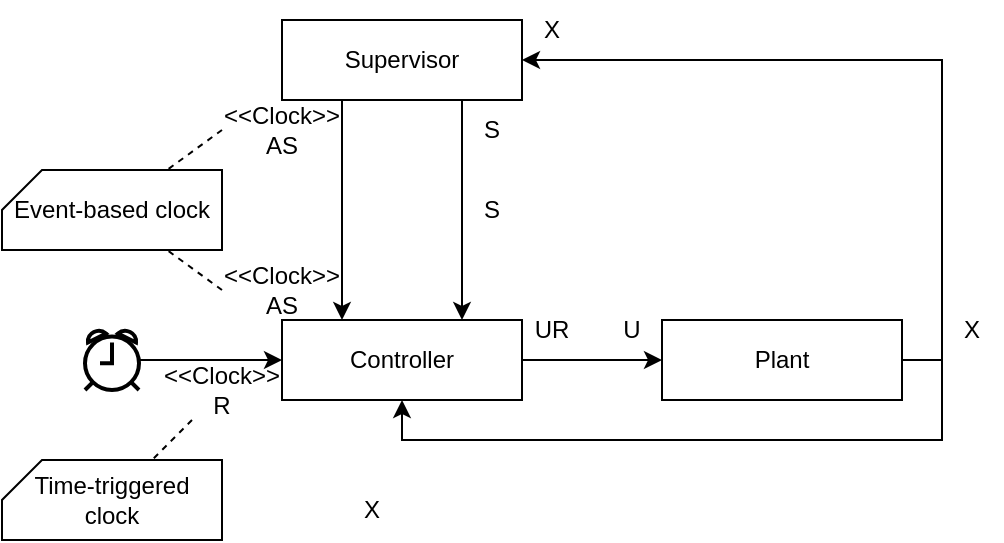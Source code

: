 <mxfile compressed="false" version="17.2.4" type="device">
  <diagram id="1IEk_Nb3fTFsxIXIZDjR" name="Page-1">
    <mxGraphModel dx="1178" dy="706" grid="1" gridSize="10" guides="1" tooltips="1" connect="1" arrows="1" fold="1" page="1" pageScale="1" pageWidth="1920" pageHeight="1200" math="1" shadow="0">
      <root>
        <mxCell id="0" />
        <mxCell id="1" parent="0" />
        <mxCell id="lqAmyWr9Wl_QzSs0lCl--5" style="edgeStyle=orthogonalEdgeStyle;rounded=0;orthogonalLoop=1;jettySize=auto;html=1;exitX=0.25;exitY=1;exitDx=0;exitDy=0;entryX=0.25;entryY=0;entryDx=0;entryDy=0;" edge="1" parent="1" source="lqAmyWr9Wl_QzSs0lCl--1" target="lqAmyWr9Wl_QzSs0lCl--3">
          <mxGeometry relative="1" as="geometry" />
        </mxCell>
        <mxCell id="lqAmyWr9Wl_QzSs0lCl--8" style="edgeStyle=orthogonalEdgeStyle;rounded=0;orthogonalLoop=1;jettySize=auto;html=1;exitX=0.75;exitY=1;exitDx=0;exitDy=0;entryX=0.75;entryY=0;entryDx=0;entryDy=0;" edge="1" parent="1" source="lqAmyWr9Wl_QzSs0lCl--1" target="lqAmyWr9Wl_QzSs0lCl--3">
          <mxGeometry relative="1" as="geometry" />
        </mxCell>
        <mxCell id="lqAmyWr9Wl_QzSs0lCl--1" value="Supervisor" style="rounded=0;whiteSpace=wrap;html=1;" vertex="1" parent="1">
          <mxGeometry x="640" y="440" width="120" height="40" as="geometry" />
        </mxCell>
        <mxCell id="lqAmyWr9Wl_QzSs0lCl--13" style="edgeStyle=orthogonalEdgeStyle;rounded=0;orthogonalLoop=1;jettySize=auto;html=1;exitX=1;exitY=0.5;exitDx=0;exitDy=0;entryX=0;entryY=0.5;entryDx=0;entryDy=0;" edge="1" parent="1" source="lqAmyWr9Wl_QzSs0lCl--3" target="lqAmyWr9Wl_QzSs0lCl--4">
          <mxGeometry relative="1" as="geometry" />
        </mxCell>
        <mxCell id="lqAmyWr9Wl_QzSs0lCl--3" value="Controller" style="rounded=0;whiteSpace=wrap;html=1;" vertex="1" parent="1">
          <mxGeometry x="640" y="590" width="120" height="40" as="geometry" />
        </mxCell>
        <mxCell id="lqAmyWr9Wl_QzSs0lCl--4" value="Plant" style="rounded=0;whiteSpace=wrap;html=1;" vertex="1" parent="1">
          <mxGeometry x="830" y="590" width="120" height="40" as="geometry" />
        </mxCell>
        <mxCell id="lqAmyWr9Wl_QzSs0lCl--6" value="&amp;lt;&amp;lt;Clock&amp;gt;&amp;gt; AS" style="text;html=1;strokeColor=none;fillColor=none;align=center;verticalAlign=middle;whiteSpace=wrap;rounded=0;" vertex="1" parent="1">
          <mxGeometry x="610" y="480" width="60" height="30" as="geometry" />
        </mxCell>
        <mxCell id="lqAmyWr9Wl_QzSs0lCl--7" value="&amp;lt;&amp;lt;Clock&amp;gt;&amp;gt; AS" style="text;html=1;strokeColor=none;fillColor=none;align=center;verticalAlign=middle;whiteSpace=wrap;rounded=0;" vertex="1" parent="1">
          <mxGeometry x="610" y="560" width="60" height="30" as="geometry" />
        </mxCell>
        <mxCell id="lqAmyWr9Wl_QzSs0lCl--9" value="S" style="text;html=1;strokeColor=none;fillColor=none;align=center;verticalAlign=middle;whiteSpace=wrap;rounded=0;" vertex="1" parent="1">
          <mxGeometry x="730" y="480" width="30" height="30" as="geometry" />
        </mxCell>
        <mxCell id="lqAmyWr9Wl_QzSs0lCl--10" value="S" style="text;html=1;strokeColor=none;fillColor=none;align=center;verticalAlign=middle;whiteSpace=wrap;rounded=0;" vertex="1" parent="1">
          <mxGeometry x="730" y="520" width="30" height="30" as="geometry" />
        </mxCell>
        <mxCell id="lqAmyWr9Wl_QzSs0lCl--11" value="&amp;lt;&amp;lt;Clock&amp;gt;&amp;gt; R" style="text;html=1;strokeColor=none;fillColor=none;align=center;verticalAlign=middle;whiteSpace=wrap;rounded=0;" vertex="1" parent="1">
          <mxGeometry x="580" y="610" width="60" height="30" as="geometry" />
        </mxCell>
        <mxCell id="lqAmyWr9Wl_QzSs0lCl--12" style="edgeStyle=orthogonalEdgeStyle;rounded=0;orthogonalLoop=1;jettySize=auto;html=1;entryX=0;entryY=0.5;entryDx=0;entryDy=0;" edge="1" parent="1" source="lqAmyWr9Wl_QzSs0lCl--28" target="lqAmyWr9Wl_QzSs0lCl--3">
          <mxGeometry relative="1" as="geometry">
            <mxPoint x="580" y="610" as="sourcePoint" />
            <mxPoint x="680" y="560" as="targetPoint" />
          </mxGeometry>
        </mxCell>
        <mxCell id="lqAmyWr9Wl_QzSs0lCl--14" value="UR" style="text;html=1;strokeColor=none;fillColor=none;align=center;verticalAlign=middle;whiteSpace=wrap;rounded=0;" vertex="1" parent="1">
          <mxGeometry x="760" y="580" width="30" height="30" as="geometry" />
        </mxCell>
        <mxCell id="lqAmyWr9Wl_QzSs0lCl--15" value="U" style="text;html=1;strokeColor=none;fillColor=none;align=center;verticalAlign=middle;whiteSpace=wrap;rounded=0;" vertex="1" parent="1">
          <mxGeometry x="800" y="580" width="30" height="30" as="geometry" />
        </mxCell>
        <mxCell id="lqAmyWr9Wl_QzSs0lCl--16" style="edgeStyle=orthogonalEdgeStyle;rounded=0;orthogonalLoop=1;jettySize=auto;html=1;exitX=1;exitY=0.5;exitDx=0;exitDy=0;entryX=1;entryY=0.5;entryDx=0;entryDy=0;" edge="1" parent="1" source="lqAmyWr9Wl_QzSs0lCl--4" target="lqAmyWr9Wl_QzSs0lCl--1">
          <mxGeometry relative="1" as="geometry">
            <mxPoint x="770" y="620" as="sourcePoint" />
            <mxPoint x="930" y="620" as="targetPoint" />
          </mxGeometry>
        </mxCell>
        <mxCell id="lqAmyWr9Wl_QzSs0lCl--17" value="X" style="text;html=1;strokeColor=none;fillColor=none;align=center;verticalAlign=middle;whiteSpace=wrap;rounded=0;" vertex="1" parent="1">
          <mxGeometry x="970" y="580" width="30" height="30" as="geometry" />
        </mxCell>
        <mxCell id="lqAmyWr9Wl_QzSs0lCl--18" style="edgeStyle=orthogonalEdgeStyle;rounded=0;orthogonalLoop=1;jettySize=auto;html=1;exitX=1;exitY=0.5;exitDx=0;exitDy=0;entryX=0.5;entryY=1;entryDx=0;entryDy=0;" edge="1" parent="1" source="lqAmyWr9Wl_QzSs0lCl--4" target="lqAmyWr9Wl_QzSs0lCl--3">
          <mxGeometry relative="1" as="geometry">
            <mxPoint x="770" y="620" as="sourcePoint" />
            <mxPoint x="930" y="620" as="targetPoint" />
          </mxGeometry>
        </mxCell>
        <mxCell id="lqAmyWr9Wl_QzSs0lCl--19" value="X" style="text;html=1;strokeColor=none;fillColor=none;align=center;verticalAlign=middle;whiteSpace=wrap;rounded=0;" vertex="1" parent="1">
          <mxGeometry x="760" y="430" width="30" height="30" as="geometry" />
        </mxCell>
        <mxCell id="lqAmyWr9Wl_QzSs0lCl--20" value="X" style="text;html=1;strokeColor=none;fillColor=none;align=center;verticalAlign=middle;whiteSpace=wrap;rounded=0;" vertex="1" parent="1">
          <mxGeometry x="670" y="670" width="30" height="30" as="geometry" />
        </mxCell>
        <mxCell id="lqAmyWr9Wl_QzSs0lCl--21" value="Event-based clock" style="shape=card;whiteSpace=wrap;html=1;size=20;" vertex="1" parent="1">
          <mxGeometry x="500" y="515" width="110" height="40" as="geometry" />
        </mxCell>
        <mxCell id="lqAmyWr9Wl_QzSs0lCl--22" value="" style="endArrow=none;dashed=1;html=1;rounded=0;exitX=0;exitY=0.5;exitDx=0;exitDy=0;" edge="1" parent="1" source="lqAmyWr9Wl_QzSs0lCl--6" target="lqAmyWr9Wl_QzSs0lCl--21">
          <mxGeometry width="50" height="50" relative="1" as="geometry">
            <mxPoint x="900" y="570" as="sourcePoint" />
            <mxPoint x="950" y="520" as="targetPoint" />
          </mxGeometry>
        </mxCell>
        <mxCell id="lqAmyWr9Wl_QzSs0lCl--23" value="" style="endArrow=none;dashed=1;html=1;rounded=0;exitX=0;exitY=0.5;exitDx=0;exitDy=0;" edge="1" parent="1" source="lqAmyWr9Wl_QzSs0lCl--7" target="lqAmyWr9Wl_QzSs0lCl--21">
          <mxGeometry width="50" height="50" relative="1" as="geometry">
            <mxPoint x="900" y="570" as="sourcePoint" />
            <mxPoint x="950" y="520" as="targetPoint" />
          </mxGeometry>
        </mxCell>
        <mxCell id="lqAmyWr9Wl_QzSs0lCl--24" value="Time-triggered clock" style="shape=card;whiteSpace=wrap;html=1;size=20;" vertex="1" parent="1">
          <mxGeometry x="500" y="660" width="110" height="40" as="geometry" />
        </mxCell>
        <mxCell id="lqAmyWr9Wl_QzSs0lCl--25" value="" style="endArrow=none;dashed=1;html=1;rounded=0;" edge="1" parent="1" source="lqAmyWr9Wl_QzSs0lCl--11" target="lqAmyWr9Wl_QzSs0lCl--24">
          <mxGeometry width="50" height="50" relative="1" as="geometry">
            <mxPoint x="900" y="570" as="sourcePoint" />
            <mxPoint x="950" y="520" as="targetPoint" />
          </mxGeometry>
        </mxCell>
        <mxCell id="lqAmyWr9Wl_QzSs0lCl--28" value="" style="html=1;verticalLabelPosition=bottom;align=center;labelBackgroundColor=#ffffff;verticalAlign=top;strokeWidth=2;strokeColor=#000000;shadow=0;dashed=0;shape=mxgraph.ios7.icons.alarm_clock;" vertex="1" parent="1">
          <mxGeometry x="541.5" y="595" width="27" height="30" as="geometry" />
        </mxCell>
      </root>
    </mxGraphModel>
  </diagram>
</mxfile>
